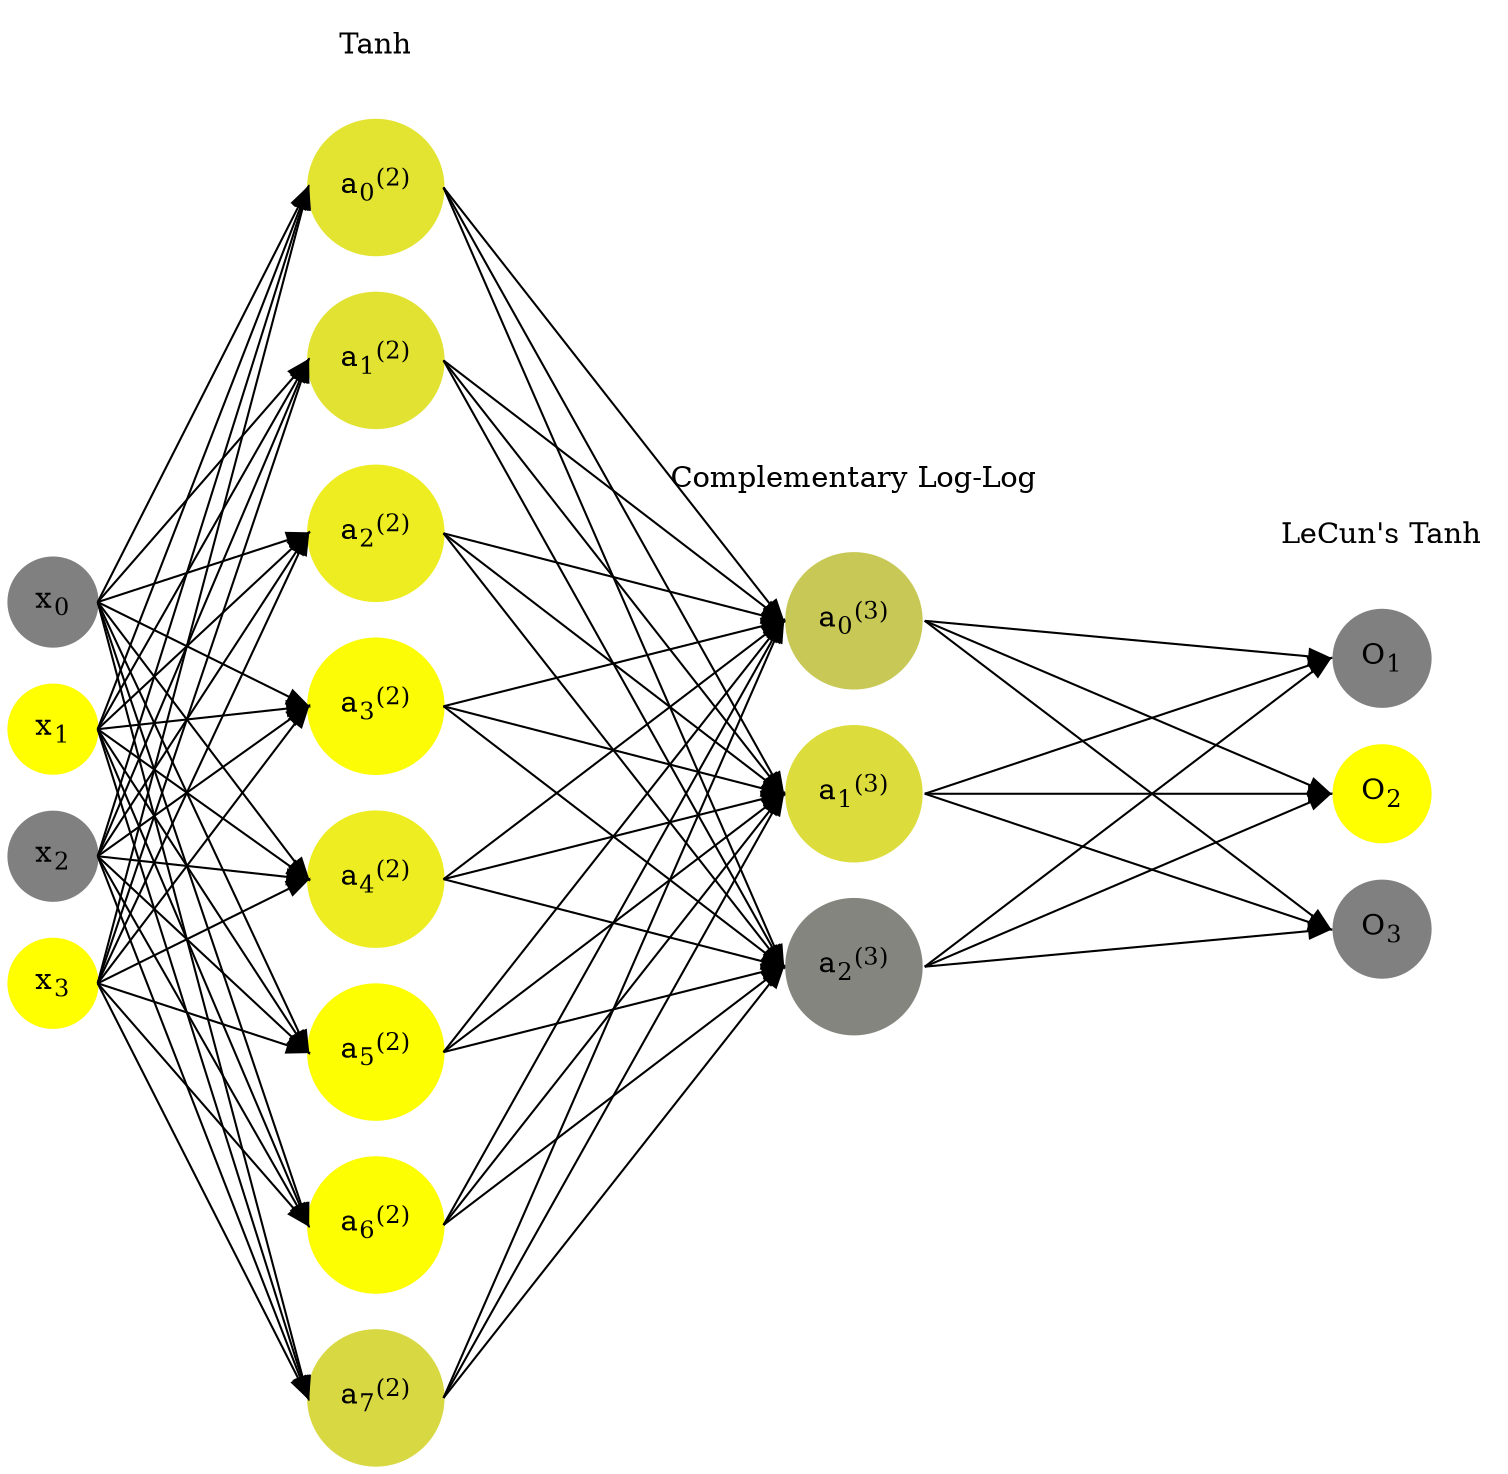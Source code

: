 digraph G {
	rankdir = LR;
	splines=false;
	edge[style=invis];
	ranksep= 1.4;
	{
	node [shape=circle, color="0.1667, 0.0, 0.5", style=filled, fillcolor="0.1667, 0.0, 0.5"];
	x0 [label=<x<sub>0</sub>>];
	}
	{
	node [shape=circle, color="0.1667, 1.0, 1.0", style=filled, fillcolor="0.1667, 1.0, 1.0"];
	x1 [label=<x<sub>1</sub>>];
	}
	{
	node [shape=circle, color="0.1667, 0.0, 0.5", style=filled, fillcolor="0.1667, 0.0, 0.5"];
	x2 [label=<x<sub>2</sub>>];
	}
	{
	node [shape=circle, color="0.1667, 1.0, 1.0", style=filled, fillcolor="0.1667, 1.0, 1.0"];
	x3 [label=<x<sub>3</sub>>];
	}
	{
	node [shape=circle, color="0.1667, 0.778806, 0.889403", style=filled, fillcolor="0.1667, 0.778806, 0.889403"];
	a02 [label=<a<sub>0</sub><sup>(2)</sup>>];
	}
	{
	node [shape=circle, color="0.1667, 0.773294, 0.886647", style=filled, fillcolor="0.1667, 0.773294, 0.886647"];
	a12 [label=<a<sub>1</sub><sup>(2)</sup>>];
	}
	{
	node [shape=circle, color="0.1667, 0.858455, 0.929227", style=filled, fillcolor="0.1667, 0.858455, 0.929227"];
	a22 [label=<a<sub>2</sub><sup>(2)</sup>>];
	}
	{
	node [shape=circle, color="0.1667, 0.975080, 0.987540", style=filled, fillcolor="0.1667, 0.975080, 0.987540"];
	a32 [label=<a<sub>3</sub><sup>(2)</sup>>];
	}
	{
	node [shape=circle, color="0.1667, 0.854448, 0.927224", style=filled, fillcolor="0.1667, 0.854448, 0.927224"];
	a42 [label=<a<sub>4</sub><sup>(2)</sup>>];
	}
	{
	node [shape=circle, color="0.1667, 0.989302, 0.994651", style=filled, fillcolor="0.1667, 0.989302, 0.994651"];
	a52 [label=<a<sub>5</sub><sup>(2)</sup>>];
	}
	{
	node [shape=circle, color="0.1667, 0.985961, 0.992981", style=filled, fillcolor="0.1667, 0.985961, 0.992981"];
	a62 [label=<a<sub>6</sub><sup>(2)</sup>>];
	}
	{
	node [shape=circle, color="0.1667, 0.687846, 0.843923", style=filled, fillcolor="0.1667, 0.687846, 0.843923"];
	a72 [label=<a<sub>7</sub><sup>(2)</sup>>];
	}
	{
	node [shape=circle, color="0.1667, 0.564098, 0.782049", style=filled, fillcolor="0.1667, 0.564098, 0.782049"];
	a03 [label=<a<sub>0</sub><sup>(3)</sup>>];
	}
	{
	node [shape=circle, color="0.1667, 0.726400, 0.863200", style=filled, fillcolor="0.1667, 0.726400, 0.863200"];
	a13 [label=<a<sub>1</sub><sup>(3)</sup>>];
	}
	{
	node [shape=circle, color="0.1667, 0.045335, 0.522668", style=filled, fillcolor="0.1667, 0.045335, 0.522668"];
	a23 [label=<a<sub>2</sub><sup>(3)</sup>>];
	}
	{
	node [shape=circle, color="0.1667, 0.0, 0.5", style=filled, fillcolor="0.1667, 0.0, 0.5"];
	O1 [label=<O<sub>1</sub>>];
	}
	{
	node [shape=circle, color="0.1667, 1.0, 1.0", style=filled, fillcolor="0.1667, 1.0, 1.0"];
	O2 [label=<O<sub>2</sub>>];
	}
	{
	node [shape=circle, color="0.1667, 0.0, 0.5", style=filled, fillcolor="0.1667, 0.0, 0.5"];
	O3 [label=<O<sub>3</sub>>];
	}
	{
	rank=same;
	x0->x1->x2->x3;
	}
	{
	rank=same;
	a02->a12->a22->a32->a42->a52->a62->a72;
	}
	{
	rank=same;
	a03->a13->a23;
	}
	{
	rank=same;
	O1->O2->O3;
	}
	l1 [shape=plaintext,label="Tanh"];
	l1->a02;
	{rank=same; l1;a02};
	l2 [shape=plaintext,label="Complementary Log-Log"];
	l2->a03;
	{rank=same; l2;a03};
	l3 [shape=plaintext,label="LeCun's Tanh"];
	l3->O1;
	{rank=same; l3;O1};
edge[style=solid, tailport=e, headport=w];
	{x0;x1;x2;x3} -> {a02;a12;a22;a32;a42;a52;a62;a72};
	{a02;a12;a22;a32;a42;a52;a62;a72} -> {a03;a13;a23};
	{a03;a13;a23} -> {O1,O2,O3};
}
